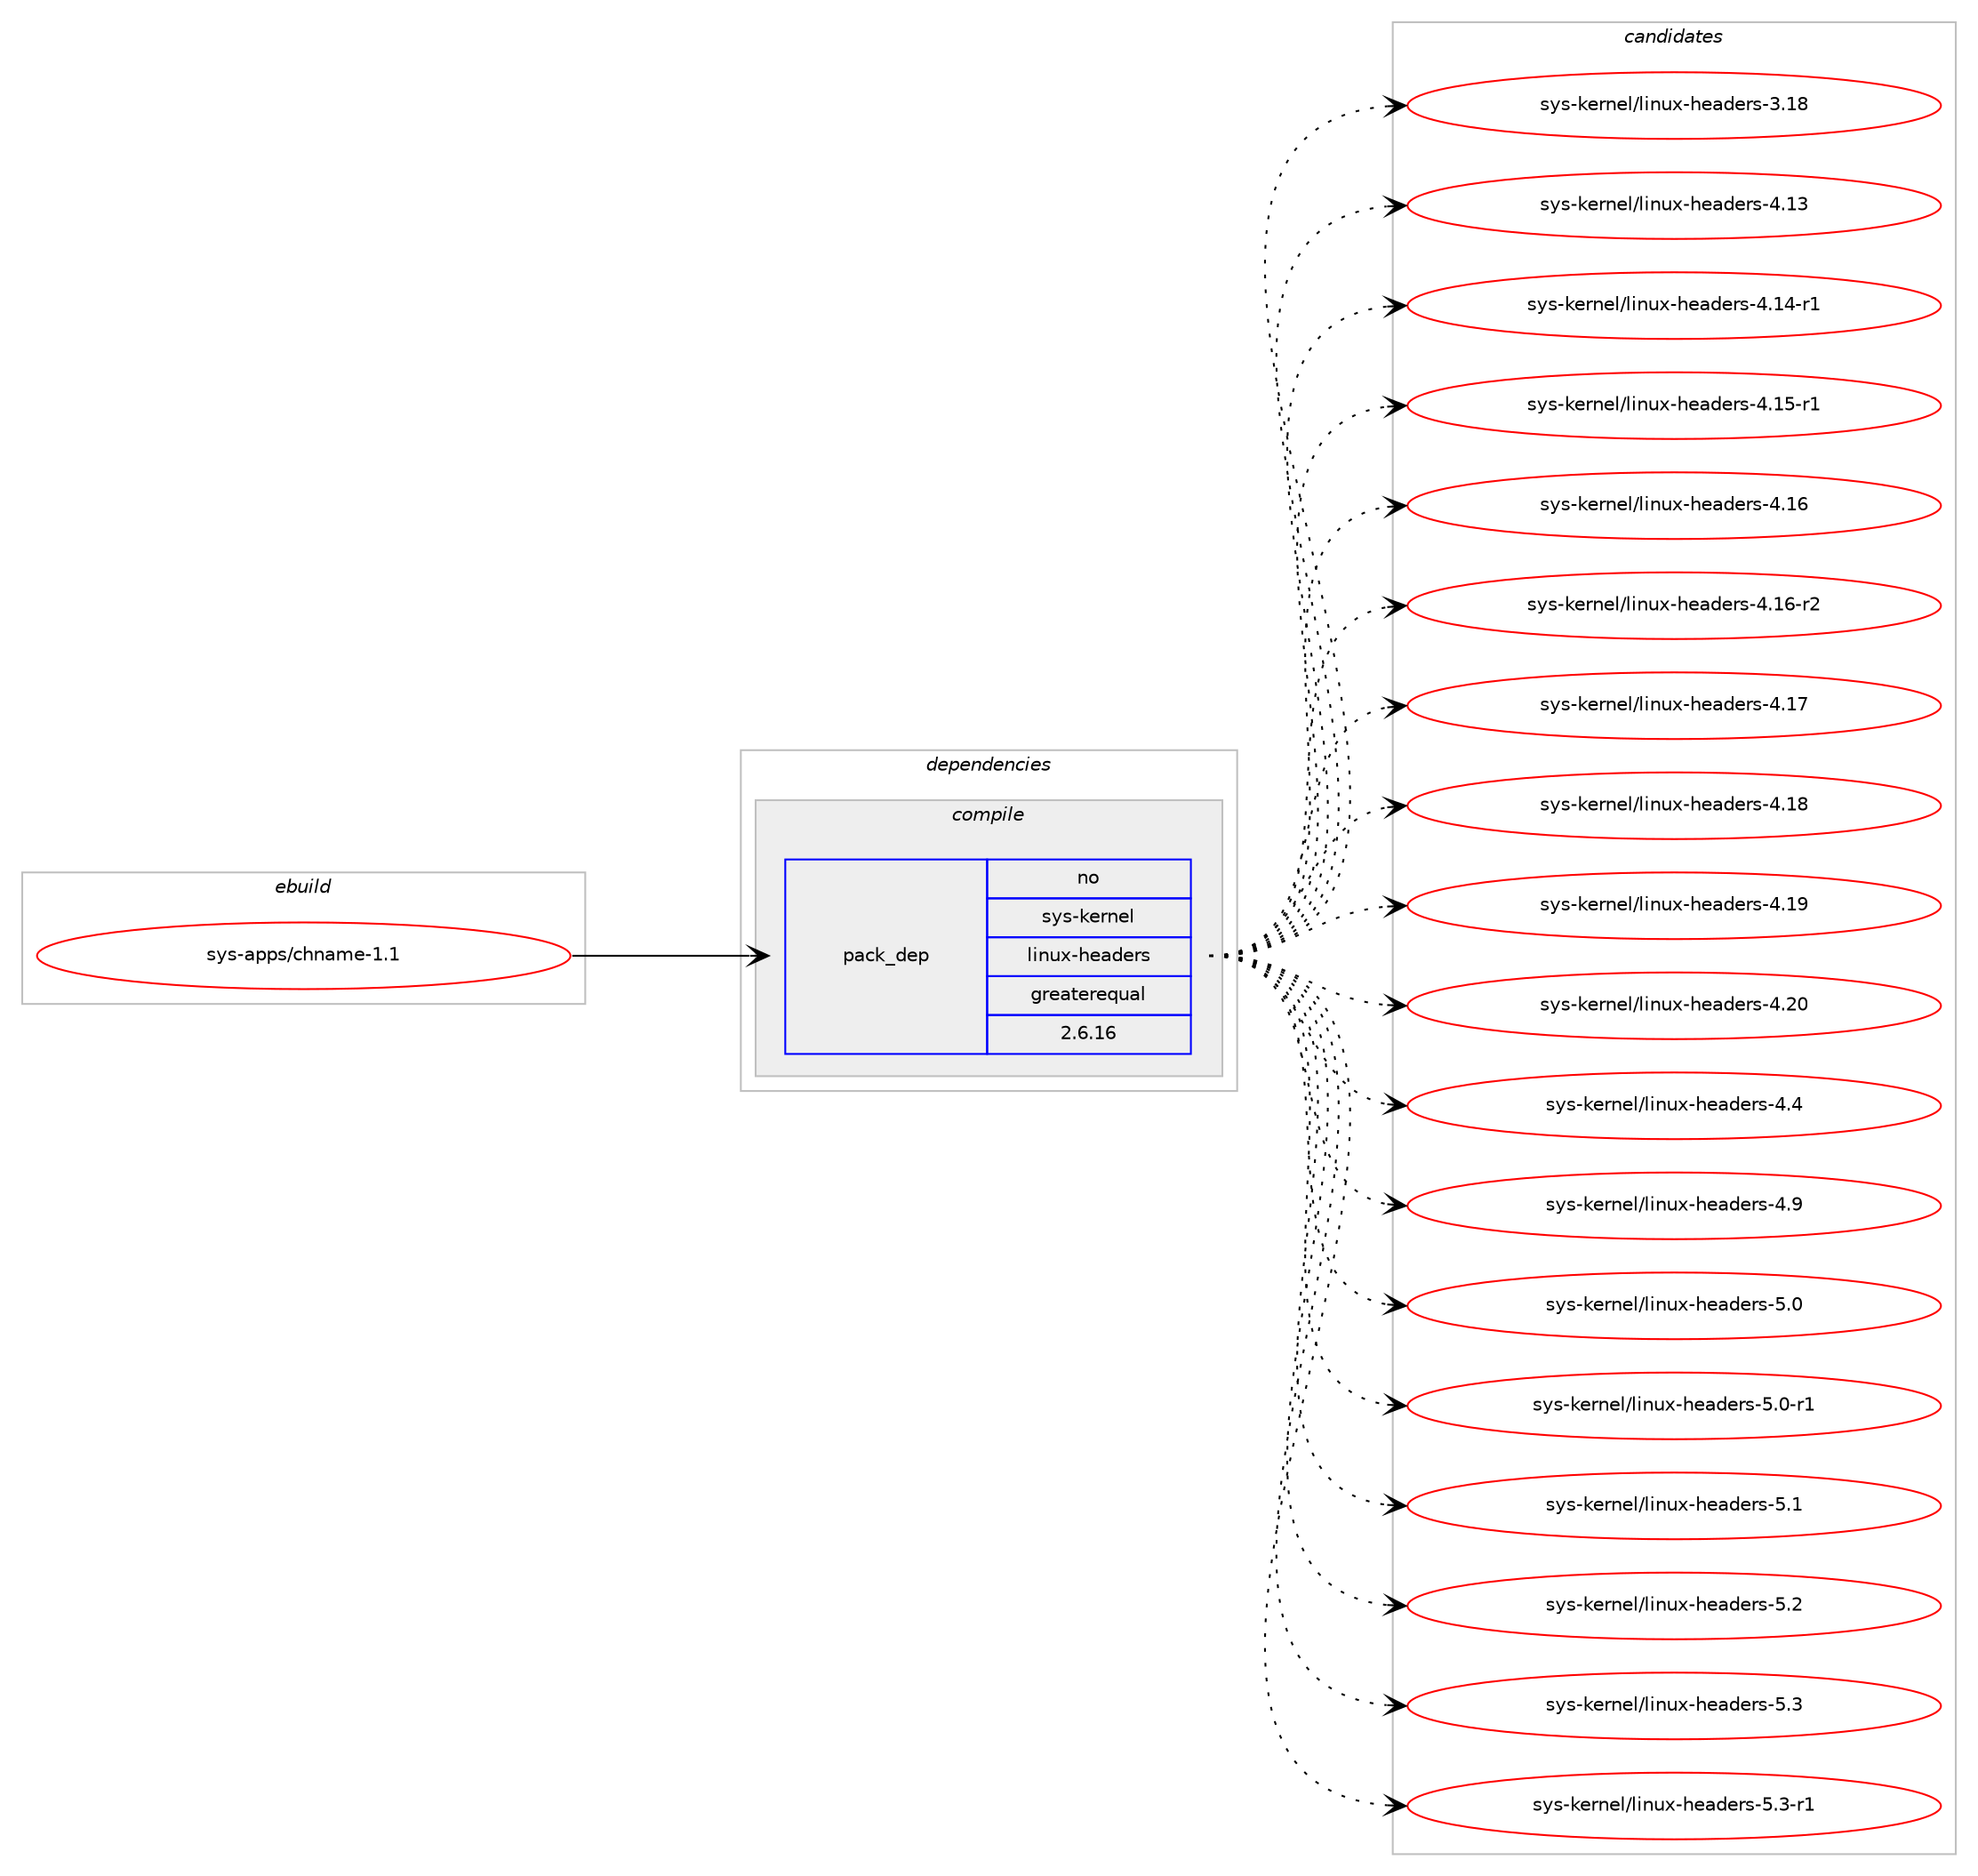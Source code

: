 digraph prolog {

# *************
# Graph options
# *************

newrank=true;
concentrate=true;
compound=true;
graph [rankdir=LR,fontname=Helvetica,fontsize=10,ranksep=1.5];#, ranksep=2.5, nodesep=0.2];
edge  [arrowhead=vee];
node  [fontname=Helvetica,fontsize=10];

# **********
# The ebuild
# **********

subgraph cluster_leftcol {
color=gray;
rank=same;
label=<<i>ebuild</i>>;
id [label="sys-apps/chname-1.1", color=red, width=4, href="../sys-apps/chname-1.1.svg"];
}

# ****************
# The dependencies
# ****************

subgraph cluster_midcol {
color=gray;
label=<<i>dependencies</i>>;
subgraph cluster_compile {
fillcolor="#eeeeee";
style=filled;
label=<<i>compile</i>>;
subgraph pack648213 {
dependency873823 [label=<<TABLE BORDER="0" CELLBORDER="1" CELLSPACING="0" CELLPADDING="4" WIDTH="220"><TR><TD ROWSPAN="6" CELLPADDING="30">pack_dep</TD></TR><TR><TD WIDTH="110">no</TD></TR><TR><TD>sys-kernel</TD></TR><TR><TD>linux-headers</TD></TR><TR><TD>greaterequal</TD></TR><TR><TD>2.6.16</TD></TR></TABLE>>, shape=none, color=blue];
}
id:e -> dependency873823:w [weight=20,style="solid",arrowhead="vee"];
}
subgraph cluster_compileandrun {
fillcolor="#eeeeee";
style=filled;
label=<<i>compile and run</i>>;
}
subgraph cluster_run {
fillcolor="#eeeeee";
style=filled;
label=<<i>run</i>>;
}
}

# **************
# The candidates
# **************

subgraph cluster_choices {
rank=same;
color=gray;
label=<<i>candidates</i>>;

subgraph choice648213 {
color=black;
nodesep=1;
choice115121115451071011141101011084710810511011712045104101971001011141154551464956 [label="sys-kernel/linux-headers-3.18", color=red, width=4,href="../sys-kernel/linux-headers-3.18.svg"];
choice115121115451071011141101011084710810511011712045104101971001011141154552464951 [label="sys-kernel/linux-headers-4.13", color=red, width=4,href="../sys-kernel/linux-headers-4.13.svg"];
choice1151211154510710111411010110847108105110117120451041019710010111411545524649524511449 [label="sys-kernel/linux-headers-4.14-r1", color=red, width=4,href="../sys-kernel/linux-headers-4.14-r1.svg"];
choice1151211154510710111411010110847108105110117120451041019710010111411545524649534511449 [label="sys-kernel/linux-headers-4.15-r1", color=red, width=4,href="../sys-kernel/linux-headers-4.15-r1.svg"];
choice115121115451071011141101011084710810511011712045104101971001011141154552464954 [label="sys-kernel/linux-headers-4.16", color=red, width=4,href="../sys-kernel/linux-headers-4.16.svg"];
choice1151211154510710111411010110847108105110117120451041019710010111411545524649544511450 [label="sys-kernel/linux-headers-4.16-r2", color=red, width=4,href="../sys-kernel/linux-headers-4.16-r2.svg"];
choice115121115451071011141101011084710810511011712045104101971001011141154552464955 [label="sys-kernel/linux-headers-4.17", color=red, width=4,href="../sys-kernel/linux-headers-4.17.svg"];
choice115121115451071011141101011084710810511011712045104101971001011141154552464956 [label="sys-kernel/linux-headers-4.18", color=red, width=4,href="../sys-kernel/linux-headers-4.18.svg"];
choice115121115451071011141101011084710810511011712045104101971001011141154552464957 [label="sys-kernel/linux-headers-4.19", color=red, width=4,href="../sys-kernel/linux-headers-4.19.svg"];
choice115121115451071011141101011084710810511011712045104101971001011141154552465048 [label="sys-kernel/linux-headers-4.20", color=red, width=4,href="../sys-kernel/linux-headers-4.20.svg"];
choice1151211154510710111411010110847108105110117120451041019710010111411545524652 [label="sys-kernel/linux-headers-4.4", color=red, width=4,href="../sys-kernel/linux-headers-4.4.svg"];
choice1151211154510710111411010110847108105110117120451041019710010111411545524657 [label="sys-kernel/linux-headers-4.9", color=red, width=4,href="../sys-kernel/linux-headers-4.9.svg"];
choice1151211154510710111411010110847108105110117120451041019710010111411545534648 [label="sys-kernel/linux-headers-5.0", color=red, width=4,href="../sys-kernel/linux-headers-5.0.svg"];
choice11512111545107101114110101108471081051101171204510410197100101114115455346484511449 [label="sys-kernel/linux-headers-5.0-r1", color=red, width=4,href="../sys-kernel/linux-headers-5.0-r1.svg"];
choice1151211154510710111411010110847108105110117120451041019710010111411545534649 [label="sys-kernel/linux-headers-5.1", color=red, width=4,href="../sys-kernel/linux-headers-5.1.svg"];
choice1151211154510710111411010110847108105110117120451041019710010111411545534650 [label="sys-kernel/linux-headers-5.2", color=red, width=4,href="../sys-kernel/linux-headers-5.2.svg"];
choice1151211154510710111411010110847108105110117120451041019710010111411545534651 [label="sys-kernel/linux-headers-5.3", color=red, width=4,href="../sys-kernel/linux-headers-5.3.svg"];
choice11512111545107101114110101108471081051101171204510410197100101114115455346514511449 [label="sys-kernel/linux-headers-5.3-r1", color=red, width=4,href="../sys-kernel/linux-headers-5.3-r1.svg"];
dependency873823:e -> choice115121115451071011141101011084710810511011712045104101971001011141154551464956:w [style=dotted,weight="100"];
dependency873823:e -> choice115121115451071011141101011084710810511011712045104101971001011141154552464951:w [style=dotted,weight="100"];
dependency873823:e -> choice1151211154510710111411010110847108105110117120451041019710010111411545524649524511449:w [style=dotted,weight="100"];
dependency873823:e -> choice1151211154510710111411010110847108105110117120451041019710010111411545524649534511449:w [style=dotted,weight="100"];
dependency873823:e -> choice115121115451071011141101011084710810511011712045104101971001011141154552464954:w [style=dotted,weight="100"];
dependency873823:e -> choice1151211154510710111411010110847108105110117120451041019710010111411545524649544511450:w [style=dotted,weight="100"];
dependency873823:e -> choice115121115451071011141101011084710810511011712045104101971001011141154552464955:w [style=dotted,weight="100"];
dependency873823:e -> choice115121115451071011141101011084710810511011712045104101971001011141154552464956:w [style=dotted,weight="100"];
dependency873823:e -> choice115121115451071011141101011084710810511011712045104101971001011141154552464957:w [style=dotted,weight="100"];
dependency873823:e -> choice115121115451071011141101011084710810511011712045104101971001011141154552465048:w [style=dotted,weight="100"];
dependency873823:e -> choice1151211154510710111411010110847108105110117120451041019710010111411545524652:w [style=dotted,weight="100"];
dependency873823:e -> choice1151211154510710111411010110847108105110117120451041019710010111411545524657:w [style=dotted,weight="100"];
dependency873823:e -> choice1151211154510710111411010110847108105110117120451041019710010111411545534648:w [style=dotted,weight="100"];
dependency873823:e -> choice11512111545107101114110101108471081051101171204510410197100101114115455346484511449:w [style=dotted,weight="100"];
dependency873823:e -> choice1151211154510710111411010110847108105110117120451041019710010111411545534649:w [style=dotted,weight="100"];
dependency873823:e -> choice1151211154510710111411010110847108105110117120451041019710010111411545534650:w [style=dotted,weight="100"];
dependency873823:e -> choice1151211154510710111411010110847108105110117120451041019710010111411545534651:w [style=dotted,weight="100"];
dependency873823:e -> choice11512111545107101114110101108471081051101171204510410197100101114115455346514511449:w [style=dotted,weight="100"];
}
}

}
